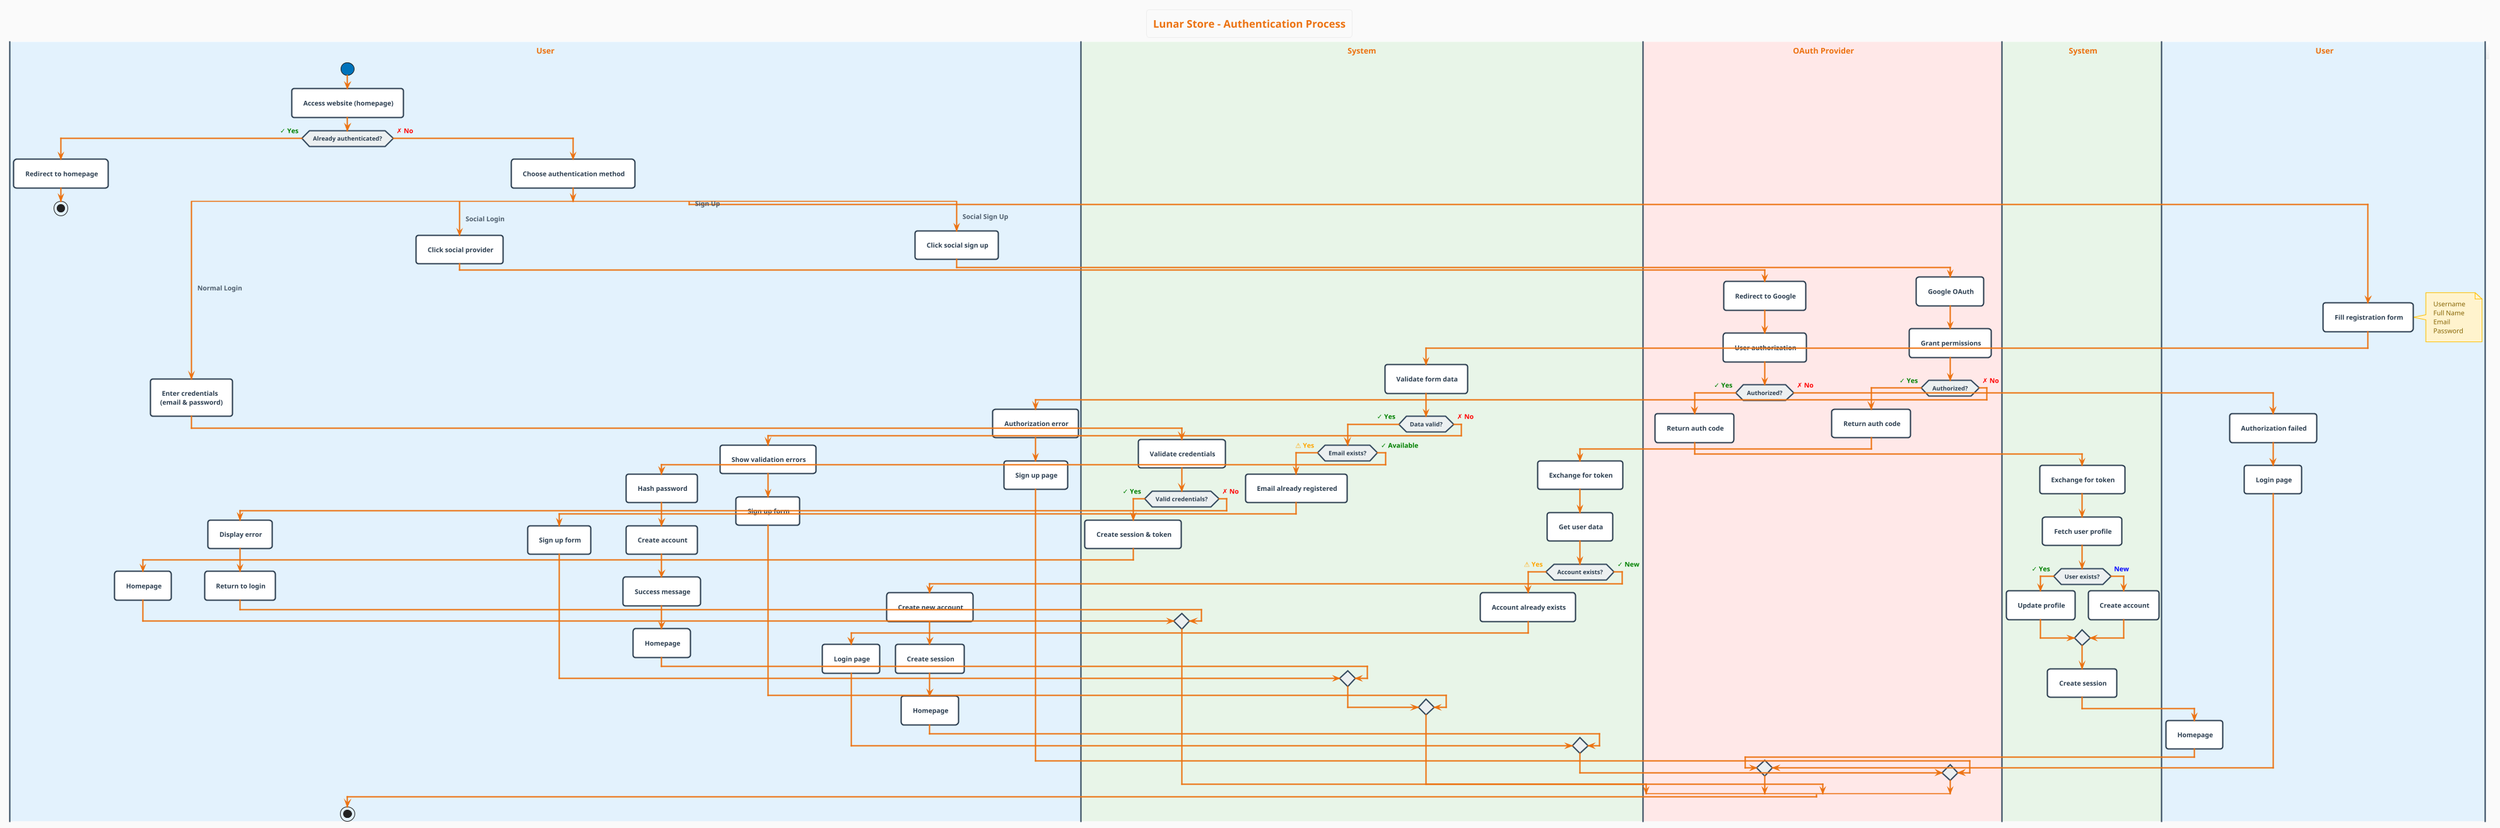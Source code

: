 @startuml
!theme aws-orange
skinparam backgroundColor #fafafa
skinparam defaultFontName Arial
skinparam defaultFontSize 10

' Enhanced styling
skinparam activity {
    BackgroundColor #ffffff
    BorderColor #2c3e50
    BorderThickness 2
    FontColor #2c3e50
    FontSize 10
    FontStyle bold
}

skinparam activityDiamond {
    BackgroundColor #ecf0f1
    BorderColor #34495e
    BorderThickness 2
    FontColor #2c3e50
    FontSize 9
}

skinparam note {
    BackgroundColor #fff3cd
    BorderColor #ffc107
    FontColor #856404
}

skinparam swimlane {
    BorderColor #34495e
    BorderThickness 2
    TitleFontSize 12
    TitleFontStyle bold
}

title <size:16><b>Lunar Store - Authentication Process</b></size>

|#E3F2FD|User|
start
: Access website (homepage);

if (<b>Already authenticated?</b>) then (<color:green><b>✓ Yes</b></color>)
  : Redirect to homepage;
  stop
else (<color:red><b>✗ No</b></color>)
  : Choose authentication method;
  
  split
    -> **Normal Login**;
    : Enter credentials\n(email & password);
    |#E8F5E8|System|
    : Validate credentials;
    
    if (<b>Valid credentials?</b>) then (<color:green><b>✓ Yes</b></color>)
      : Create session & token;
      |#E3F2FD|User|
      : Homepage;
    else (<color:red><b>✗ No</b></color>)
      : Display error;
      : Return to login;
    endif
    
  split again
    -> **Social Login**;
    : Click social provider;
    |#FFE8E8| OAuth Provider|
    : Redirect to Google;
    : User authorization;
    
    if (<b>Authorized?</b>) then (<color:green><b>✓ Yes</b></color>)
      : Return auth code;
      |#E8F5E8| System|
      : Exchange for token;
      : Fetch user profile;
      
      if (<b>User exists?</b>) then (<color:green><b>✓ Yes</b></color>)
        : Update profile;
      else (<color:blue><b>New</b></color>)
        : Create account;
      endif
      
      : Create session;
      |#E3F2FD| User|
      : Homepage;
    else (<color:red><b>✗ No</b></color>)
      : Authorization failed;
      : Login page;
    endif
    
  split again
    -> **Sign Up**;
    : Fill registration form;
    note right
      Username  
      Full Name
      Email
      Password
    end note
    
    |#E8F5E8|System|
    : Validate form data;
    
    if (<b>Data valid?</b>) then (<color:green><b>✓ Yes</b></color>)
      if (<b>Email exists?</b>) then (<color:orange><b>⚠ Yes</b></color>)
        : Email already registered;
        |#E3F2FD|User|
        : Sign up form;
      else (<color:green><b>✓ Available</b></color>)
        : Hash password;
        : Create account;
        |#E3F2FD|User|
        : Success message;
        : Homepage;
      endif
    else (<color:red><b>✗ No</b></color>)
      : Show validation errors;
      : Sign up form;
    endif
    
  split again
    -> **Social Sign Up**;
    : Click social sign up;
    |#FFE8E8| OAuth Provider|
    : Google OAuth;
    : Grant permissions;
    
    if (<b>Authorized?</b>) then (<color:green><b>✓ Yes</b></color>)
      : Return auth code;
      |#E8F5E8|System|
      : Exchange for token;
      : Get user data;
      
      if (<b>Account exists?</b>) then (<color:orange><b>⚠ Yes</b></color>)
        : Account already exists;
        |#E3F2FD|User|
        : Login page;
      else (<color:green><b>✓ New</b></color>)
        : Create new account;
        : Create session;
        |#E3F2FD|User|
        : Homepage;
      endif
    else (<color:red><b>✗ No</b></color>)
      : Authorization error;
      : Sign up page;
    endif
  end split
endif

stop
@enduml
